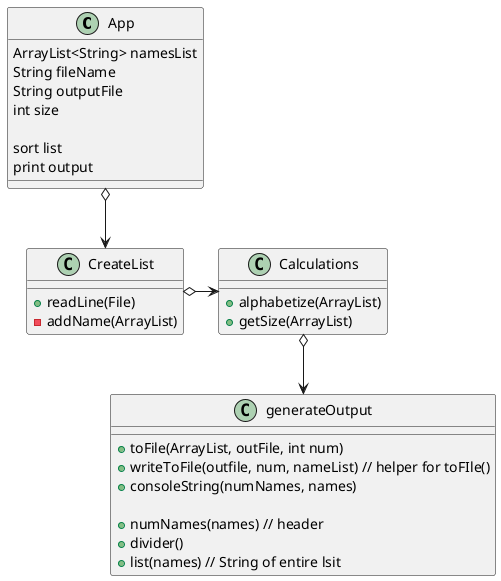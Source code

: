 @startuml

class App{
    ArrayList<String> namesList
    String fileName
    String outputFile
    int size

    sort list
    print output
}

class CreateList {

    + readLine(File)
    - addName(ArrayList)
}

class Calculations {
    + alphabetize(ArrayList)
    + getSize(ArrayList)
}

class generateOutput {
    + toFile(ArrayList, outFile, int num)
    + writeToFile(outfile, num, nameList) // helper for toFIle()
    + consoleString(numNames, names)

    + numNames(names) // header
    + divider()
    + list(names) // String of entire lsit
}

App o--> CreateList
CreateList o-> Calculations
Calculations o--> generateOutput
@enduml
